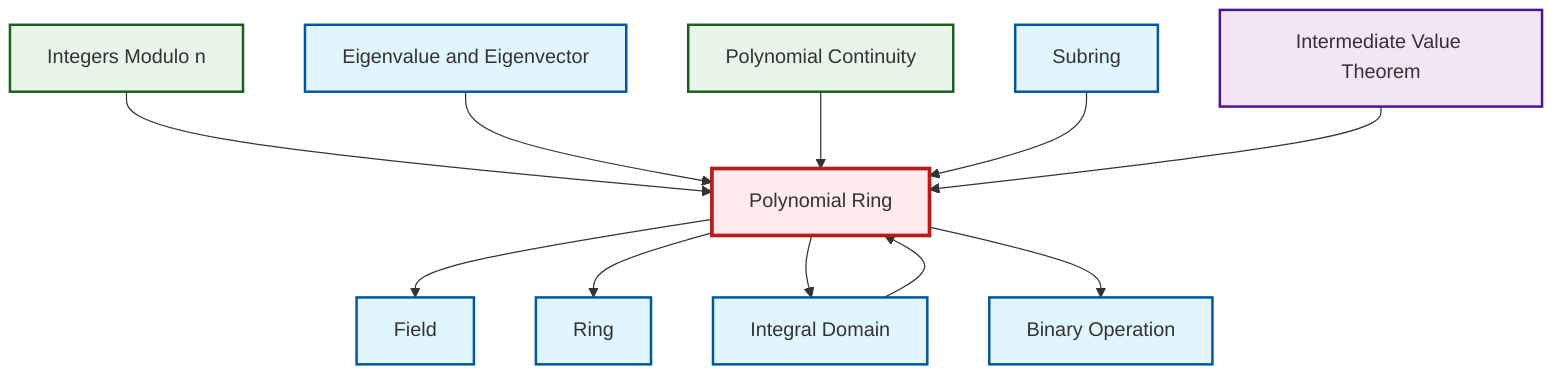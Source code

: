 graph TD
    classDef definition fill:#e1f5fe,stroke:#01579b,stroke-width:2px
    classDef theorem fill:#f3e5f5,stroke:#4a148c,stroke-width:2px
    classDef axiom fill:#fff3e0,stroke:#e65100,stroke-width:2px
    classDef example fill:#e8f5e9,stroke:#1b5e20,stroke-width:2px
    classDef current fill:#ffebee,stroke:#b71c1c,stroke-width:3px
    def-polynomial-ring["Polynomial Ring"]:::definition
    ex-quotient-integers-mod-n["Integers Modulo n"]:::example
    ex-polynomial-continuity["Polynomial Continuity"]:::example
    def-integral-domain["Integral Domain"]:::definition
    def-eigenvalue-eigenvector["Eigenvalue and Eigenvector"]:::definition
    thm-intermediate-value["Intermediate Value Theorem"]:::theorem
    def-ring["Ring"]:::definition
    def-field["Field"]:::definition
    def-binary-operation["Binary Operation"]:::definition
    def-subring["Subring"]:::definition
    def-polynomial-ring --> def-field
    def-polynomial-ring --> def-ring
    ex-quotient-integers-mod-n --> def-polynomial-ring
    def-integral-domain --> def-polynomial-ring
    def-polynomial-ring --> def-integral-domain
    def-eigenvalue-eigenvector --> def-polynomial-ring
    def-polynomial-ring --> def-binary-operation
    ex-polynomial-continuity --> def-polynomial-ring
    def-subring --> def-polynomial-ring
    thm-intermediate-value --> def-polynomial-ring
    class def-polynomial-ring current